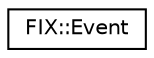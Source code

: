 digraph "Graphical Class Hierarchy"
{
  edge [fontname="Helvetica",fontsize="10",labelfontname="Helvetica",labelfontsize="10"];
  node [fontname="Helvetica",fontsize="10",shape=record];
  rankdir="LR";
  Node0 [label="FIX::Event",height=0.2,width=0.4,color="black", fillcolor="white", style="filled",URL="$class_f_i_x_1_1_event.html",tooltip="Portable implementation of an event/conditional mutex. "];
}
